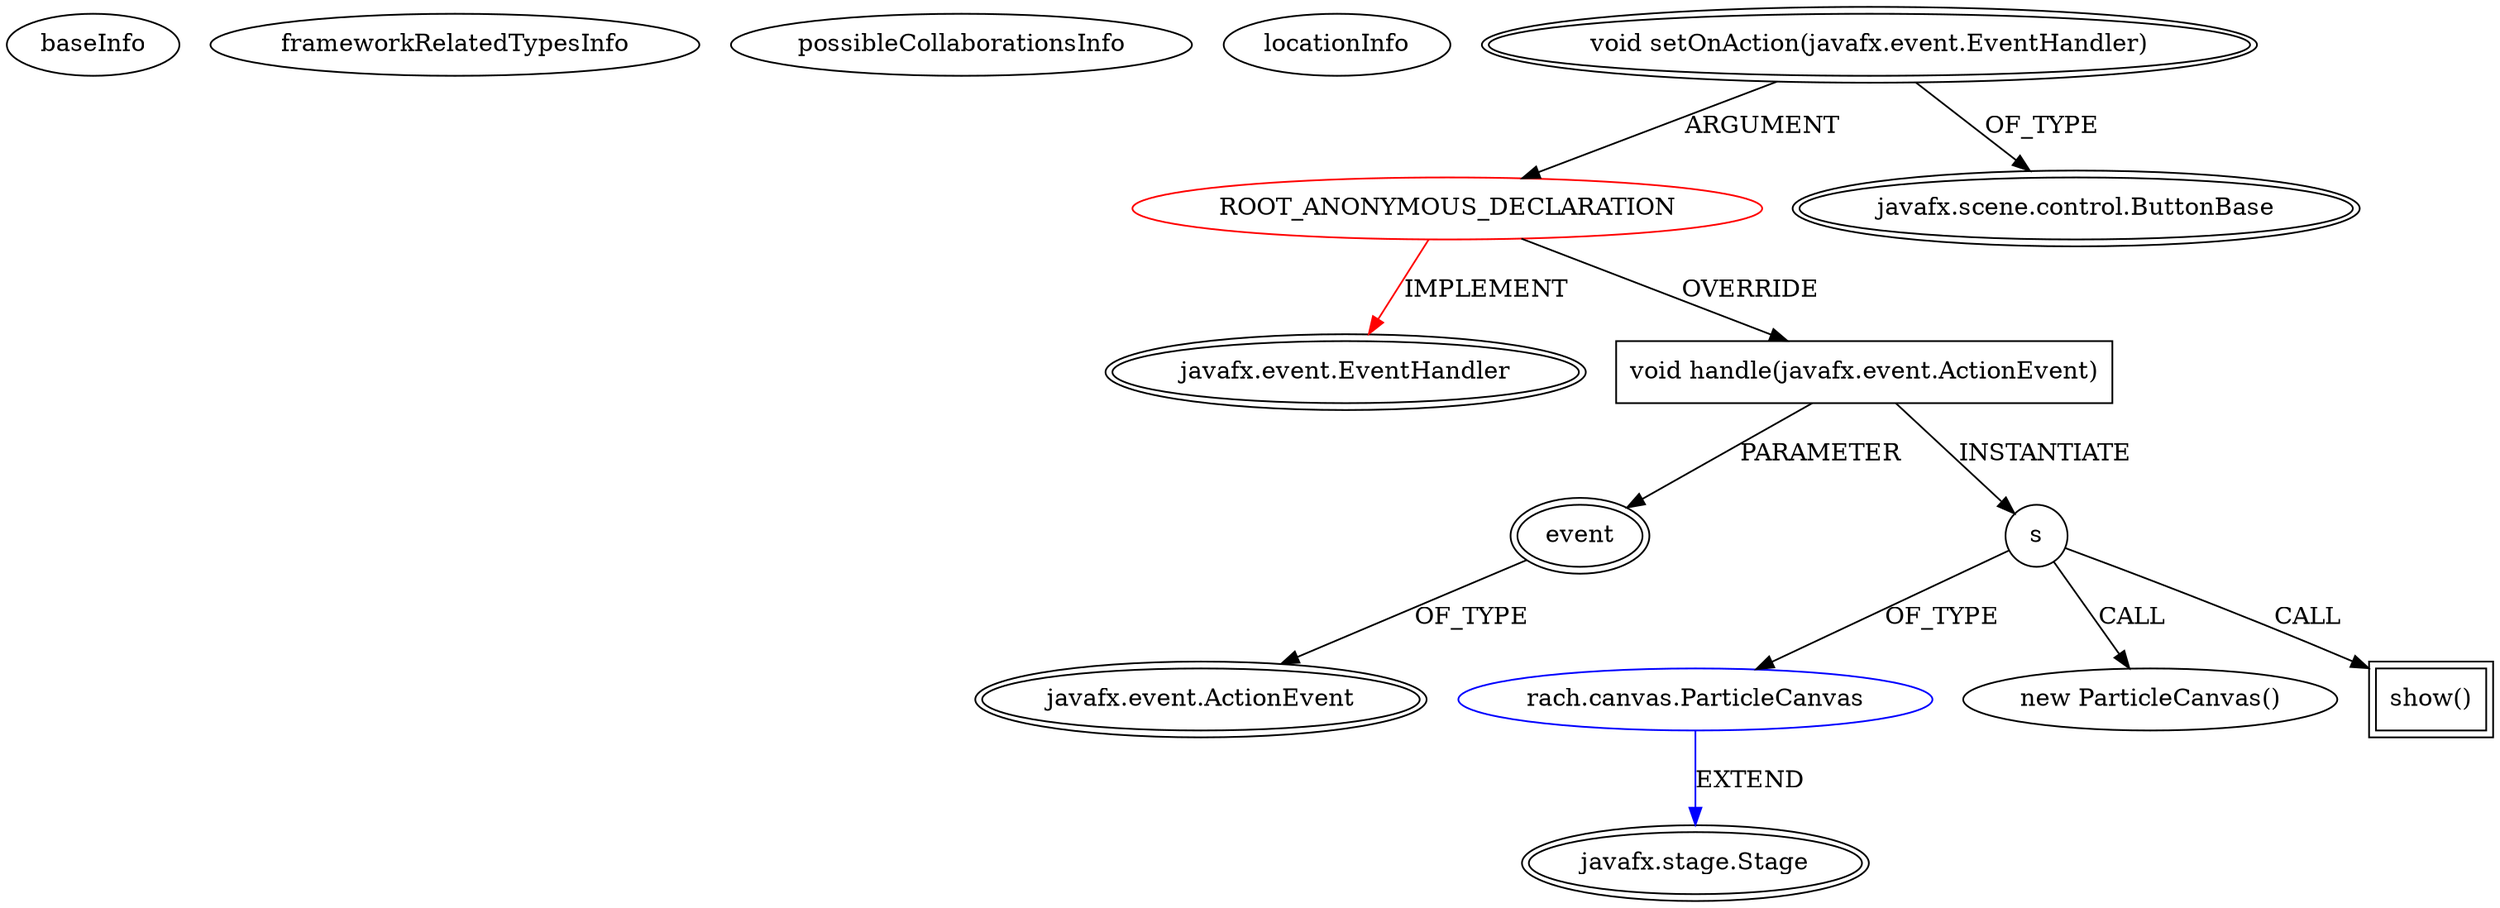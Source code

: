 digraph {
baseInfo[graphId=2458,category="extension_graph",isAnonymous=true,possibleRelation=true]
frameworkRelatedTypesInfo[0="javafx.event.EventHandler"]
possibleCollaborationsInfo[0="2458~OVERRIDING_METHOD_DECLARATION-INSTANTIATION-~javafx.event.EventHandler ~javafx.stage.Stage ~true~false"]
locationInfo[projectName="digrach-FX_ParticleManager",filePath="/digrach-FX_ParticleManager/FX_ParticleManager-master/src/application/Main.java",contextSignature="javafx.scene.control.Button addParticleCanvasLauncher()",graphId="2458"]
0[label="ROOT_ANONYMOUS_DECLARATION",vertexType="ROOT_ANONYMOUS_DECLARATION",isFrameworkType=false,color=red]
1[label="javafx.event.EventHandler",vertexType="FRAMEWORK_INTERFACE_TYPE",isFrameworkType=true,peripheries=2]
2[label="void setOnAction(javafx.event.EventHandler)",vertexType="OUTSIDE_CALL",isFrameworkType=true,peripheries=2]
3[label="javafx.scene.control.ButtonBase",vertexType="FRAMEWORK_CLASS_TYPE",isFrameworkType=true,peripheries=2]
4[label="void handle(javafx.event.ActionEvent)",vertexType="OVERRIDING_METHOD_DECLARATION",isFrameworkType=false,shape=box]
5[label="event",vertexType="PARAMETER_DECLARATION",isFrameworkType=true,peripheries=2]
6[label="javafx.event.ActionEvent",vertexType="FRAMEWORK_CLASS_TYPE",isFrameworkType=true,peripheries=2]
8[label="s",vertexType="VARIABLE_EXPRESION",isFrameworkType=false,shape=circle]
9[label="rach.canvas.ParticleCanvas",vertexType="REFERENCE_CLIENT_CLASS_DECLARATION",isFrameworkType=false,color=blue]
10[label="javafx.stage.Stage",vertexType="FRAMEWORK_CLASS_TYPE",isFrameworkType=true,peripheries=2]
7[label="new ParticleCanvas()",vertexType="CONSTRUCTOR_CALL",isFrameworkType=false]
12[label="show()",vertexType="INSIDE_CALL",isFrameworkType=true,peripheries=2,shape=box]
0->1[label="IMPLEMENT",color=red]
2->0[label="ARGUMENT"]
2->3[label="OF_TYPE"]
0->4[label="OVERRIDE"]
5->6[label="OF_TYPE"]
4->5[label="PARAMETER"]
4->8[label="INSTANTIATE"]
9->10[label="EXTEND",color=blue]
8->9[label="OF_TYPE"]
8->7[label="CALL"]
8->12[label="CALL"]
}
